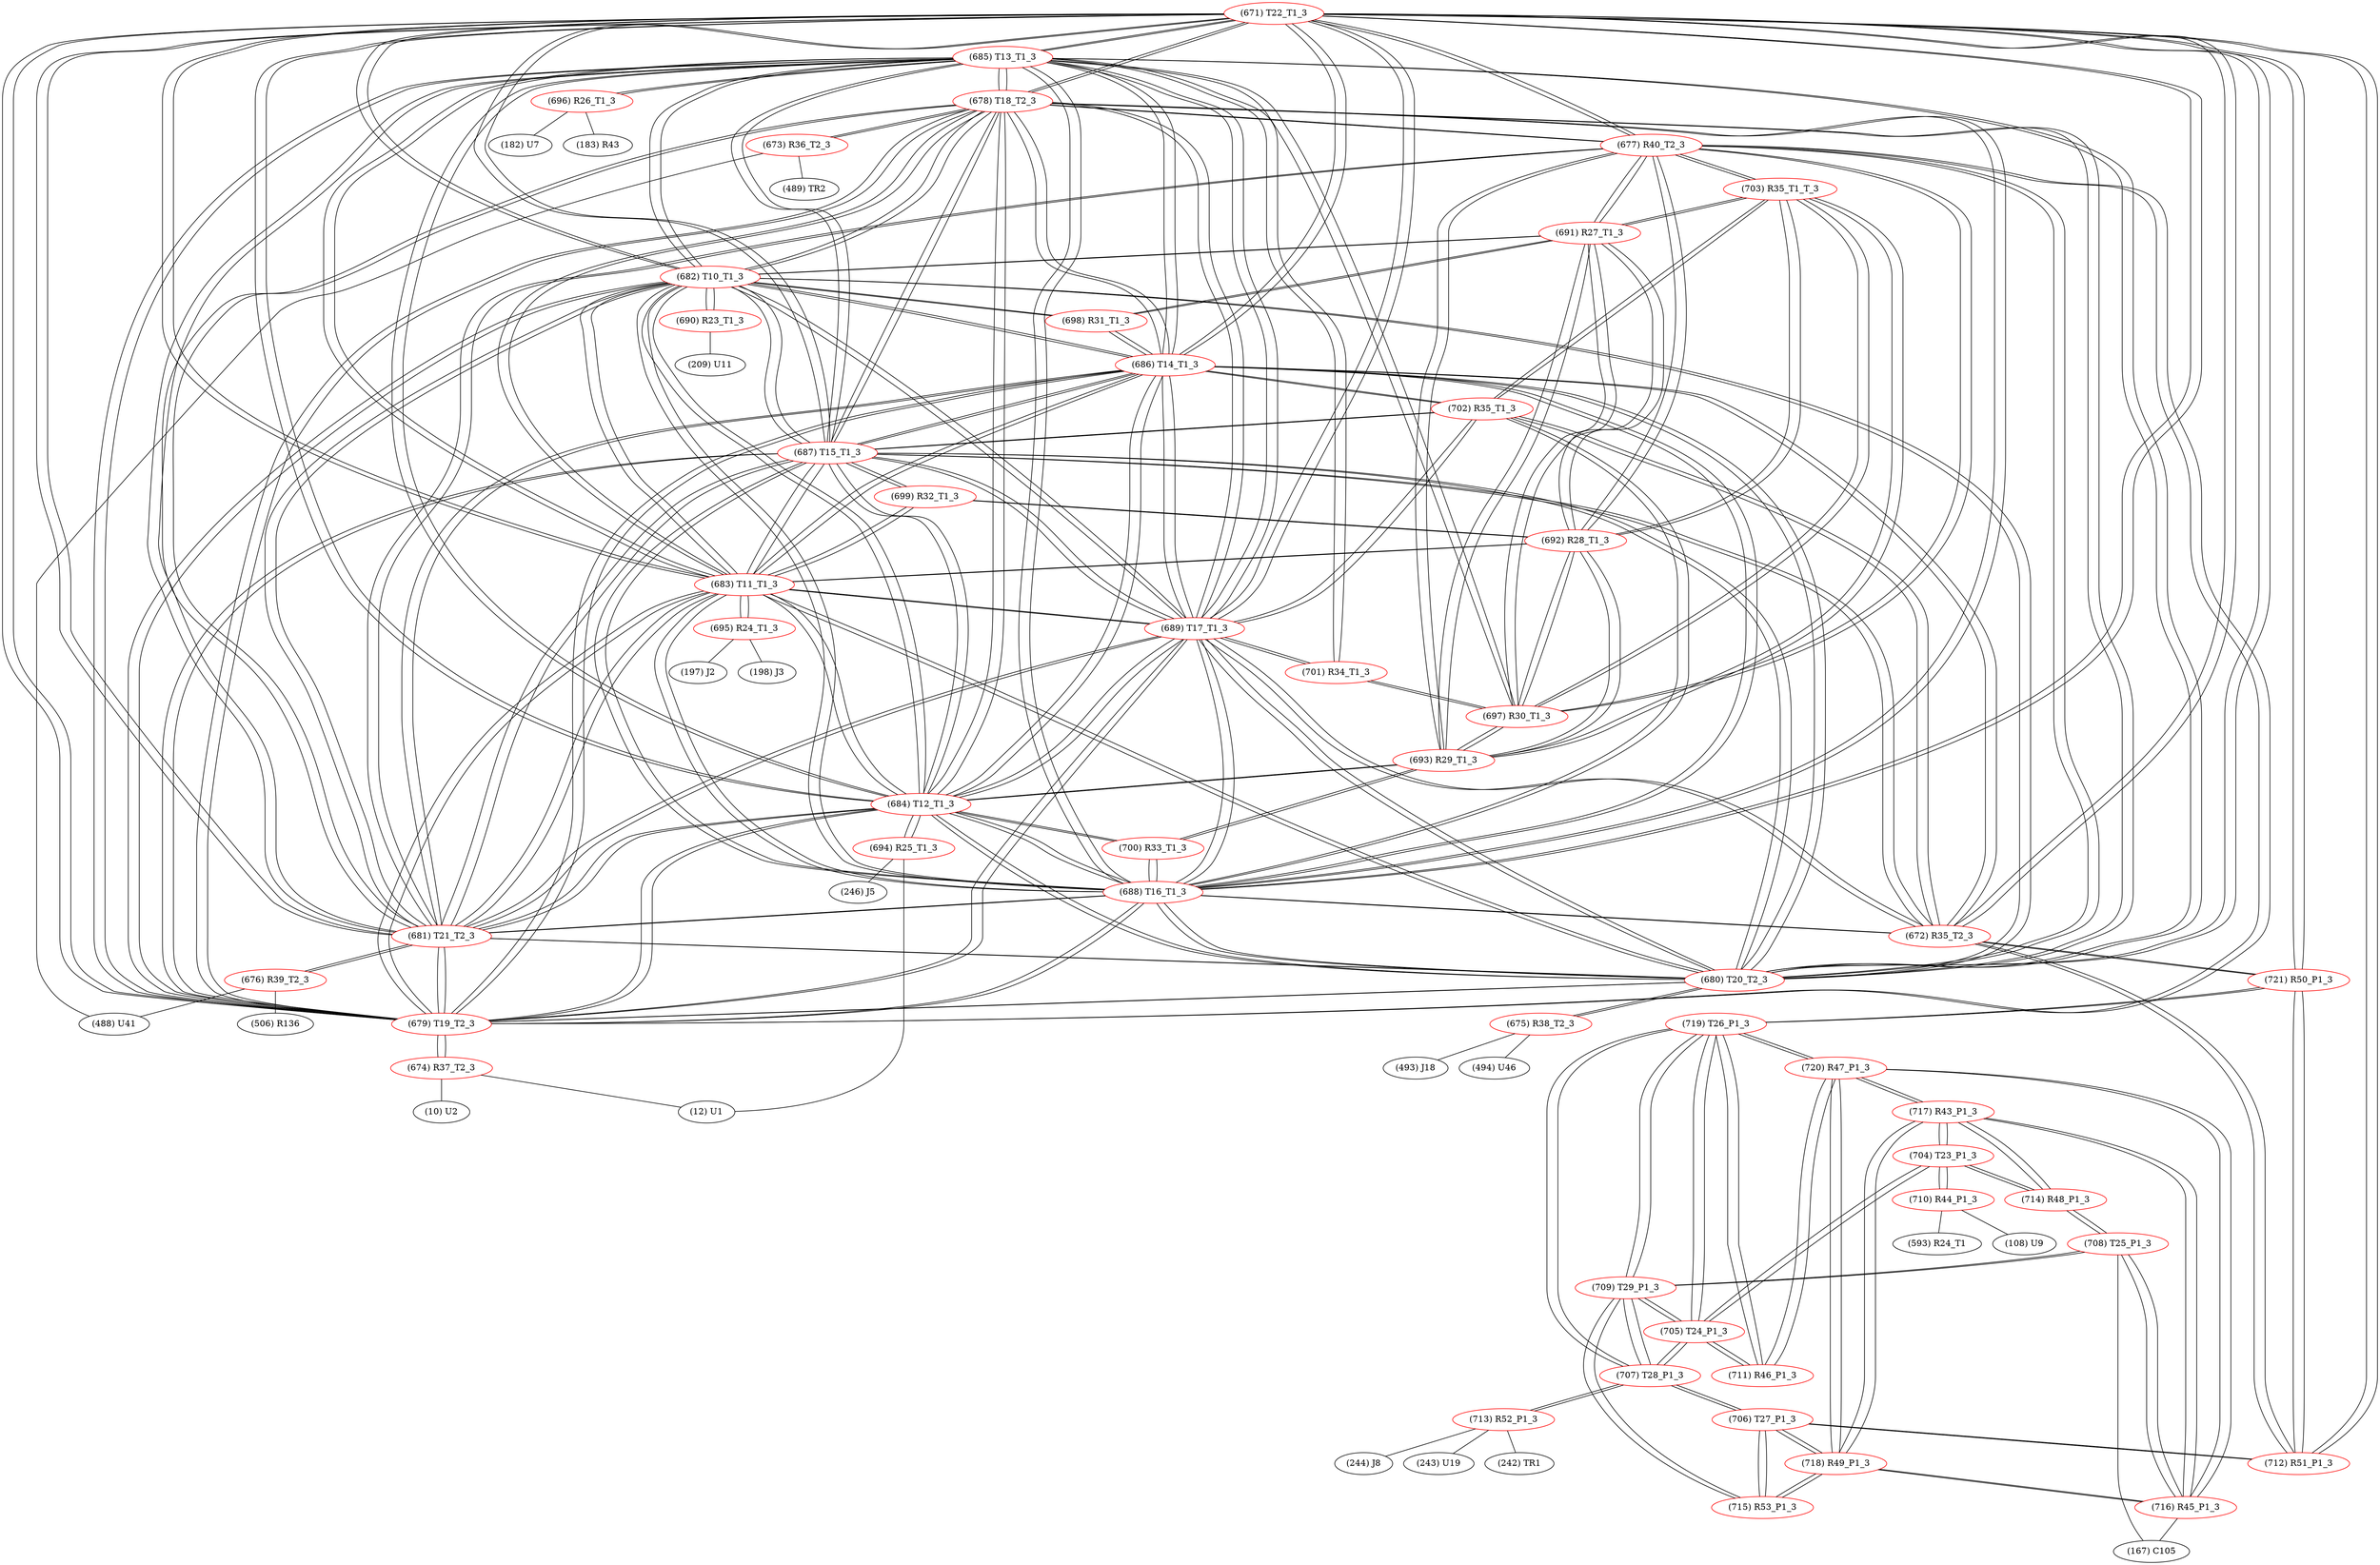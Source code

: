 graph {
	671 [label="(671) T22_T1_3" color=red]
	685 [label="(685) T13_T1_3"]
	678 [label="(678) T18_T2_3"]
	679 [label="(679) T19_T2_3"]
	684 [label="(684) T12_T1_3"]
	687 [label="(687) T15_T1_3"]
	686 [label="(686) T14_T1_3"]
	680 [label="(680) T20_T2_3"]
	681 [label="(681) T21_T2_3"]
	683 [label="(683) T11_T1_3"]
	682 [label="(682) T10_T1_3"]
	688 [label="(688) T16_T1_3"]
	689 [label="(689) T17_T1_3"]
	677 [label="(677) R40_T2_3"]
	712 [label="(712) R51_P1_3"]
	721 [label="(721) R50_P1_3"]
	672 [label="(672) R35_T2_3"]
	672 [label="(672) R35_T2_3" color=red]
	687 [label="(687) T15_T1_3"]
	688 [label="(688) T16_T1_3"]
	686 [label="(686) T14_T1_3"]
	689 [label="(689) T17_T1_3"]
	702 [label="(702) R35_T1_3"]
	712 [label="(712) R51_P1_3"]
	721 [label="(721) R50_P1_3"]
	671 [label="(671) T22_T1_3"]
	673 [label="(673) R36_T2_3" color=red]
	489 [label="(489) TR2"]
	488 [label="(488) U41"]
	678 [label="(678) T18_T2_3"]
	674 [label="(674) R37_T2_3" color=red]
	10 [label="(10) U2"]
	12 [label="(12) U1"]
	679 [label="(679) T19_T2_3"]
	675 [label="(675) R38_T2_3" color=red]
	493 [label="(493) J18"]
	494 [label="(494) U46"]
	680 [label="(680) T20_T2_3"]
	676 [label="(676) R39_T2_3" color=red]
	488 [label="(488) U41"]
	506 [label="(506) R136"]
	681 [label="(681) T21_T2_3"]
	677 [label="(677) R40_T2_3" color=red]
	679 [label="(679) T19_T2_3"]
	680 [label="(680) T20_T2_3"]
	681 [label="(681) T21_T2_3"]
	671 [label="(671) T22_T1_3"]
	678 [label="(678) T18_T2_3"]
	693 [label="(693) R29_T1_3"]
	692 [label="(692) R28_T1_3"]
	697 [label="(697) R30_T1_3"]
	691 [label="(691) R27_T1_3"]
	703 [label="(703) R35_T1_T_3"]
	678 [label="(678) T18_T2_3" color=red]
	685 [label="(685) T13_T1_3"]
	679 [label="(679) T19_T2_3"]
	684 [label="(684) T12_T1_3"]
	687 [label="(687) T15_T1_3"]
	686 [label="(686) T14_T1_3"]
	680 [label="(680) T20_T2_3"]
	681 [label="(681) T21_T2_3"]
	683 [label="(683) T11_T1_3"]
	682 [label="(682) T10_T1_3"]
	671 [label="(671) T22_T1_3"]
	688 [label="(688) T16_T1_3"]
	689 [label="(689) T17_T1_3"]
	677 [label="(677) R40_T2_3"]
	673 [label="(673) R36_T2_3"]
	679 [label="(679) T19_T2_3" color=red]
	685 [label="(685) T13_T1_3"]
	678 [label="(678) T18_T2_3"]
	684 [label="(684) T12_T1_3"]
	687 [label="(687) T15_T1_3"]
	686 [label="(686) T14_T1_3"]
	680 [label="(680) T20_T2_3"]
	681 [label="(681) T21_T2_3"]
	683 [label="(683) T11_T1_3"]
	682 [label="(682) T10_T1_3"]
	671 [label="(671) T22_T1_3"]
	688 [label="(688) T16_T1_3"]
	689 [label="(689) T17_T1_3"]
	677 [label="(677) R40_T2_3"]
	674 [label="(674) R37_T2_3"]
	680 [label="(680) T20_T2_3" color=red]
	685 [label="(685) T13_T1_3"]
	678 [label="(678) T18_T2_3"]
	679 [label="(679) T19_T2_3"]
	684 [label="(684) T12_T1_3"]
	687 [label="(687) T15_T1_3"]
	686 [label="(686) T14_T1_3"]
	681 [label="(681) T21_T2_3"]
	683 [label="(683) T11_T1_3"]
	682 [label="(682) T10_T1_3"]
	671 [label="(671) T22_T1_3"]
	688 [label="(688) T16_T1_3"]
	689 [label="(689) T17_T1_3"]
	677 [label="(677) R40_T2_3"]
	675 [label="(675) R38_T2_3"]
	681 [label="(681) T21_T2_3" color=red]
	685 [label="(685) T13_T1_3"]
	678 [label="(678) T18_T2_3"]
	679 [label="(679) T19_T2_3"]
	684 [label="(684) T12_T1_3"]
	687 [label="(687) T15_T1_3"]
	686 [label="(686) T14_T1_3"]
	680 [label="(680) T20_T2_3"]
	683 [label="(683) T11_T1_3"]
	682 [label="(682) T10_T1_3"]
	671 [label="(671) T22_T1_3"]
	688 [label="(688) T16_T1_3"]
	689 [label="(689) T17_T1_3"]
	677 [label="(677) R40_T2_3"]
	676 [label="(676) R39_T2_3"]
	682 [label="(682) T10_T1_3" color=red]
	685 [label="(685) T13_T1_3"]
	678 [label="(678) T18_T2_3"]
	679 [label="(679) T19_T2_3"]
	684 [label="(684) T12_T1_3"]
	687 [label="(687) T15_T1_3"]
	686 [label="(686) T14_T1_3"]
	680 [label="(680) T20_T2_3"]
	681 [label="(681) T21_T2_3"]
	683 [label="(683) T11_T1_3"]
	671 [label="(671) T22_T1_3"]
	688 [label="(688) T16_T1_3"]
	689 [label="(689) T17_T1_3"]
	690 [label="(690) R23_T1_3"]
	691 [label="(691) R27_T1_3"]
	698 [label="(698) R31_T1_3"]
	683 [label="(683) T11_T1_3" color=red]
	685 [label="(685) T13_T1_3"]
	678 [label="(678) T18_T2_3"]
	679 [label="(679) T19_T2_3"]
	684 [label="(684) T12_T1_3"]
	687 [label="(687) T15_T1_3"]
	686 [label="(686) T14_T1_3"]
	680 [label="(680) T20_T2_3"]
	681 [label="(681) T21_T2_3"]
	682 [label="(682) T10_T1_3"]
	671 [label="(671) T22_T1_3"]
	688 [label="(688) T16_T1_3"]
	689 [label="(689) T17_T1_3"]
	695 [label="(695) R24_T1_3"]
	699 [label="(699) R32_T1_3"]
	692 [label="(692) R28_T1_3"]
	684 [label="(684) T12_T1_3" color=red]
	685 [label="(685) T13_T1_3"]
	678 [label="(678) T18_T2_3"]
	679 [label="(679) T19_T2_3"]
	687 [label="(687) T15_T1_3"]
	686 [label="(686) T14_T1_3"]
	680 [label="(680) T20_T2_3"]
	681 [label="(681) T21_T2_3"]
	683 [label="(683) T11_T1_3"]
	682 [label="(682) T10_T1_3"]
	671 [label="(671) T22_T1_3"]
	688 [label="(688) T16_T1_3"]
	689 [label="(689) T17_T1_3"]
	700 [label="(700) R33_T1_3"]
	693 [label="(693) R29_T1_3"]
	694 [label="(694) R25_T1_3"]
	685 [label="(685) T13_T1_3" color=red]
	678 [label="(678) T18_T2_3"]
	679 [label="(679) T19_T2_3"]
	684 [label="(684) T12_T1_3"]
	687 [label="(687) T15_T1_3"]
	686 [label="(686) T14_T1_3"]
	680 [label="(680) T20_T2_3"]
	681 [label="(681) T21_T2_3"]
	683 [label="(683) T11_T1_3"]
	682 [label="(682) T10_T1_3"]
	671 [label="(671) T22_T1_3"]
	688 [label="(688) T16_T1_3"]
	689 [label="(689) T17_T1_3"]
	697 [label="(697) R30_T1_3"]
	701 [label="(701) R34_T1_3"]
	696 [label="(696) R26_T1_3"]
	686 [label="(686) T14_T1_3" color=red]
	685 [label="(685) T13_T1_3"]
	678 [label="(678) T18_T2_3"]
	679 [label="(679) T19_T2_3"]
	684 [label="(684) T12_T1_3"]
	687 [label="(687) T15_T1_3"]
	680 [label="(680) T20_T2_3"]
	681 [label="(681) T21_T2_3"]
	683 [label="(683) T11_T1_3"]
	682 [label="(682) T10_T1_3"]
	671 [label="(671) T22_T1_3"]
	688 [label="(688) T16_T1_3"]
	689 [label="(689) T17_T1_3"]
	672 [label="(672) R35_T2_3"]
	702 [label="(702) R35_T1_3"]
	698 [label="(698) R31_T1_3"]
	687 [label="(687) T15_T1_3" color=red]
	685 [label="(685) T13_T1_3"]
	678 [label="(678) T18_T2_3"]
	679 [label="(679) T19_T2_3"]
	684 [label="(684) T12_T1_3"]
	686 [label="(686) T14_T1_3"]
	680 [label="(680) T20_T2_3"]
	681 [label="(681) T21_T2_3"]
	683 [label="(683) T11_T1_3"]
	682 [label="(682) T10_T1_3"]
	671 [label="(671) T22_T1_3"]
	688 [label="(688) T16_T1_3"]
	689 [label="(689) T17_T1_3"]
	672 [label="(672) R35_T2_3"]
	702 [label="(702) R35_T1_3"]
	699 [label="(699) R32_T1_3"]
	688 [label="(688) T16_T1_3" color=red]
	685 [label="(685) T13_T1_3"]
	678 [label="(678) T18_T2_3"]
	679 [label="(679) T19_T2_3"]
	684 [label="(684) T12_T1_3"]
	687 [label="(687) T15_T1_3"]
	686 [label="(686) T14_T1_3"]
	680 [label="(680) T20_T2_3"]
	681 [label="(681) T21_T2_3"]
	683 [label="(683) T11_T1_3"]
	682 [label="(682) T10_T1_3"]
	671 [label="(671) T22_T1_3"]
	689 [label="(689) T17_T1_3"]
	672 [label="(672) R35_T2_3"]
	702 [label="(702) R35_T1_3"]
	700 [label="(700) R33_T1_3"]
	689 [label="(689) T17_T1_3" color=red]
	685 [label="(685) T13_T1_3"]
	678 [label="(678) T18_T2_3"]
	679 [label="(679) T19_T2_3"]
	684 [label="(684) T12_T1_3"]
	687 [label="(687) T15_T1_3"]
	686 [label="(686) T14_T1_3"]
	680 [label="(680) T20_T2_3"]
	681 [label="(681) T21_T2_3"]
	683 [label="(683) T11_T1_3"]
	682 [label="(682) T10_T1_3"]
	671 [label="(671) T22_T1_3"]
	688 [label="(688) T16_T1_3"]
	672 [label="(672) R35_T2_3"]
	702 [label="(702) R35_T1_3"]
	701 [label="(701) R34_T1_3"]
	690 [label="(690) R23_T1_3" color=red]
	209 [label="(209) U11"]
	682 [label="(682) T10_T1_3"]
	691 [label="(691) R27_T1_3" color=red]
	677 [label="(677) R40_T2_3"]
	693 [label="(693) R29_T1_3"]
	692 [label="(692) R28_T1_3"]
	697 [label="(697) R30_T1_3"]
	703 [label="(703) R35_T1_T_3"]
	682 [label="(682) T10_T1_3"]
	698 [label="(698) R31_T1_3"]
	692 [label="(692) R28_T1_3" color=red]
	677 [label="(677) R40_T2_3"]
	693 [label="(693) R29_T1_3"]
	697 [label="(697) R30_T1_3"]
	691 [label="(691) R27_T1_3"]
	703 [label="(703) R35_T1_T_3"]
	699 [label="(699) R32_T1_3"]
	683 [label="(683) T11_T1_3"]
	693 [label="(693) R29_T1_3" color=red]
	677 [label="(677) R40_T2_3"]
	692 [label="(692) R28_T1_3"]
	697 [label="(697) R30_T1_3"]
	691 [label="(691) R27_T1_3"]
	703 [label="(703) R35_T1_T_3"]
	700 [label="(700) R33_T1_3"]
	684 [label="(684) T12_T1_3"]
	694 [label="(694) R25_T1_3" color=red]
	12 [label="(12) U1"]
	246 [label="(246) J5"]
	684 [label="(684) T12_T1_3"]
	695 [label="(695) R24_T1_3" color=red]
	197 [label="(197) J2"]
	198 [label="(198) J3"]
	683 [label="(683) T11_T1_3"]
	696 [label="(696) R26_T1_3" color=red]
	182 [label="(182) U7"]
	183 [label="(183) R43"]
	685 [label="(685) T13_T1_3"]
	697 [label="(697) R30_T1_3" color=red]
	677 [label="(677) R40_T2_3"]
	693 [label="(693) R29_T1_3"]
	692 [label="(692) R28_T1_3"]
	691 [label="(691) R27_T1_3"]
	703 [label="(703) R35_T1_T_3"]
	701 [label="(701) R34_T1_3"]
	685 [label="(685) T13_T1_3"]
	698 [label="(698) R31_T1_3" color=red]
	691 [label="(691) R27_T1_3"]
	682 [label="(682) T10_T1_3"]
	686 [label="(686) T14_T1_3"]
	699 [label="(699) R32_T1_3" color=red]
	687 [label="(687) T15_T1_3"]
	683 [label="(683) T11_T1_3"]
	692 [label="(692) R28_T1_3"]
	700 [label="(700) R33_T1_3" color=red]
	688 [label="(688) T16_T1_3"]
	684 [label="(684) T12_T1_3"]
	693 [label="(693) R29_T1_3"]
	701 [label="(701) R34_T1_3" color=red]
	689 [label="(689) T17_T1_3"]
	697 [label="(697) R30_T1_3"]
	685 [label="(685) T13_T1_3"]
	702 [label="(702) R35_T1_3" color=red]
	687 [label="(687) T15_T1_3"]
	688 [label="(688) T16_T1_3"]
	686 [label="(686) T14_T1_3"]
	689 [label="(689) T17_T1_3"]
	672 [label="(672) R35_T2_3"]
	703 [label="(703) R35_T1_T_3"]
	703 [label="(703) R35_T1_T_3" color=red]
	677 [label="(677) R40_T2_3"]
	693 [label="(693) R29_T1_3"]
	692 [label="(692) R28_T1_3"]
	697 [label="(697) R30_T1_3"]
	691 [label="(691) R27_T1_3"]
	702 [label="(702) R35_T1_3"]
	704 [label="(704) T23_P1_3" color=red]
	714 [label="(714) R48_P1_3"]
	717 [label="(717) R43_P1_3"]
	705 [label="(705) T24_P1_3"]
	710 [label="(710) R44_P1_3"]
	705 [label="(705) T24_P1_3" color=red]
	719 [label="(719) T26_P1_3"]
	709 [label="(709) T29_P1_3"]
	707 [label="(707) T28_P1_3"]
	711 [label="(711) R46_P1_3"]
	704 [label="(704) T23_P1_3"]
	706 [label="(706) T27_P1_3" color=red]
	712 [label="(712) R51_P1_3"]
	707 [label="(707) T28_P1_3"]
	715 [label="(715) R53_P1_3"]
	718 [label="(718) R49_P1_3"]
	707 [label="(707) T28_P1_3" color=red]
	719 [label="(719) T26_P1_3"]
	705 [label="(705) T24_P1_3"]
	709 [label="(709) T29_P1_3"]
	713 [label="(713) R52_P1_3"]
	706 [label="(706) T27_P1_3"]
	708 [label="(708) T25_P1_3" color=red]
	709 [label="(709) T29_P1_3"]
	714 [label="(714) R48_P1_3"]
	716 [label="(716) R45_P1_3"]
	167 [label="(167) C105"]
	709 [label="(709) T29_P1_3" color=red]
	719 [label="(719) T26_P1_3"]
	705 [label="(705) T24_P1_3"]
	707 [label="(707) T28_P1_3"]
	708 [label="(708) T25_P1_3"]
	715 [label="(715) R53_P1_3"]
	710 [label="(710) R44_P1_3" color=red]
	108 [label="(108) U9"]
	593 [label="(593) R24_T1"]
	704 [label="(704) T23_P1_3"]
	711 [label="(711) R46_P1_3" color=red]
	719 [label="(719) T26_P1_3"]
	720 [label="(720) R47_P1_3"]
	705 [label="(705) T24_P1_3"]
	712 [label="(712) R51_P1_3" color=red]
	706 [label="(706) T27_P1_3"]
	721 [label="(721) R50_P1_3"]
	671 [label="(671) T22_T1_3"]
	672 [label="(672) R35_T2_3"]
	713 [label="(713) R52_P1_3" color=red]
	244 [label="(244) J8"]
	243 [label="(243) U19"]
	242 [label="(242) TR1"]
	707 [label="(707) T28_P1_3"]
	714 [label="(714) R48_P1_3" color=red]
	708 [label="(708) T25_P1_3"]
	704 [label="(704) T23_P1_3"]
	717 [label="(717) R43_P1_3"]
	715 [label="(715) R53_P1_3" color=red]
	709 [label="(709) T29_P1_3"]
	706 [label="(706) T27_P1_3"]
	718 [label="(718) R49_P1_3"]
	716 [label="(716) R45_P1_3" color=red]
	720 [label="(720) R47_P1_3"]
	717 [label="(717) R43_P1_3"]
	718 [label="(718) R49_P1_3"]
	708 [label="(708) T25_P1_3"]
	167 [label="(167) C105"]
	717 [label="(717) R43_P1_3" color=red]
	714 [label="(714) R48_P1_3"]
	704 [label="(704) T23_P1_3"]
	720 [label="(720) R47_P1_3"]
	716 [label="(716) R45_P1_3"]
	718 [label="(718) R49_P1_3"]
	718 [label="(718) R49_P1_3" color=red]
	720 [label="(720) R47_P1_3"]
	716 [label="(716) R45_P1_3"]
	717 [label="(717) R43_P1_3"]
	706 [label="(706) T27_P1_3"]
	715 [label="(715) R53_P1_3"]
	719 [label="(719) T26_P1_3" color=red]
	721 [label="(721) R50_P1_3"]
	705 [label="(705) T24_P1_3"]
	709 [label="(709) T29_P1_3"]
	707 [label="(707) T28_P1_3"]
	711 [label="(711) R46_P1_3"]
	720 [label="(720) R47_P1_3"]
	720 [label="(720) R47_P1_3" color=red]
	716 [label="(716) R45_P1_3"]
	717 [label="(717) R43_P1_3"]
	718 [label="(718) R49_P1_3"]
	719 [label="(719) T26_P1_3"]
	711 [label="(711) R46_P1_3"]
	721 [label="(721) R50_P1_3" color=red]
	719 [label="(719) T26_P1_3"]
	712 [label="(712) R51_P1_3"]
	671 [label="(671) T22_T1_3"]
	672 [label="(672) R35_T2_3"]
	671 -- 685
	671 -- 678
	671 -- 679
	671 -- 684
	671 -- 687
	671 -- 686
	671 -- 680
	671 -- 681
	671 -- 683
	671 -- 682
	671 -- 688
	671 -- 689
	671 -- 677
	671 -- 712
	671 -- 721
	671 -- 672
	672 -- 687
	672 -- 688
	672 -- 686
	672 -- 689
	672 -- 702
	672 -- 712
	672 -- 721
	672 -- 671
	673 -- 489
	673 -- 488
	673 -- 678
	674 -- 10
	674 -- 12
	674 -- 679
	675 -- 493
	675 -- 494
	675 -- 680
	676 -- 488
	676 -- 506
	676 -- 681
	677 -- 679
	677 -- 680
	677 -- 681
	677 -- 671
	677 -- 678
	677 -- 693
	677 -- 692
	677 -- 697
	677 -- 691
	677 -- 703
	678 -- 685
	678 -- 679
	678 -- 684
	678 -- 687
	678 -- 686
	678 -- 680
	678 -- 681
	678 -- 683
	678 -- 682
	678 -- 671
	678 -- 688
	678 -- 689
	678 -- 677
	678 -- 673
	679 -- 685
	679 -- 678
	679 -- 684
	679 -- 687
	679 -- 686
	679 -- 680
	679 -- 681
	679 -- 683
	679 -- 682
	679 -- 671
	679 -- 688
	679 -- 689
	679 -- 677
	679 -- 674
	680 -- 685
	680 -- 678
	680 -- 679
	680 -- 684
	680 -- 687
	680 -- 686
	680 -- 681
	680 -- 683
	680 -- 682
	680 -- 671
	680 -- 688
	680 -- 689
	680 -- 677
	680 -- 675
	681 -- 685
	681 -- 678
	681 -- 679
	681 -- 684
	681 -- 687
	681 -- 686
	681 -- 680
	681 -- 683
	681 -- 682
	681 -- 671
	681 -- 688
	681 -- 689
	681 -- 677
	681 -- 676
	682 -- 685
	682 -- 678
	682 -- 679
	682 -- 684
	682 -- 687
	682 -- 686
	682 -- 680
	682 -- 681
	682 -- 683
	682 -- 671
	682 -- 688
	682 -- 689
	682 -- 690
	682 -- 691
	682 -- 698
	683 -- 685
	683 -- 678
	683 -- 679
	683 -- 684
	683 -- 687
	683 -- 686
	683 -- 680
	683 -- 681
	683 -- 682
	683 -- 671
	683 -- 688
	683 -- 689
	683 -- 695
	683 -- 699
	683 -- 692
	684 -- 685
	684 -- 678
	684 -- 679
	684 -- 687
	684 -- 686
	684 -- 680
	684 -- 681
	684 -- 683
	684 -- 682
	684 -- 671
	684 -- 688
	684 -- 689
	684 -- 700
	684 -- 693
	684 -- 694
	685 -- 678
	685 -- 679
	685 -- 684
	685 -- 687
	685 -- 686
	685 -- 680
	685 -- 681
	685 -- 683
	685 -- 682
	685 -- 671
	685 -- 688
	685 -- 689
	685 -- 697
	685 -- 701
	685 -- 696
	686 -- 685
	686 -- 678
	686 -- 679
	686 -- 684
	686 -- 687
	686 -- 680
	686 -- 681
	686 -- 683
	686 -- 682
	686 -- 671
	686 -- 688
	686 -- 689
	686 -- 672
	686 -- 702
	686 -- 698
	687 -- 685
	687 -- 678
	687 -- 679
	687 -- 684
	687 -- 686
	687 -- 680
	687 -- 681
	687 -- 683
	687 -- 682
	687 -- 671
	687 -- 688
	687 -- 689
	687 -- 672
	687 -- 702
	687 -- 699
	688 -- 685
	688 -- 678
	688 -- 679
	688 -- 684
	688 -- 687
	688 -- 686
	688 -- 680
	688 -- 681
	688 -- 683
	688 -- 682
	688 -- 671
	688 -- 689
	688 -- 672
	688 -- 702
	688 -- 700
	689 -- 685
	689 -- 678
	689 -- 679
	689 -- 684
	689 -- 687
	689 -- 686
	689 -- 680
	689 -- 681
	689 -- 683
	689 -- 682
	689 -- 671
	689 -- 688
	689 -- 672
	689 -- 702
	689 -- 701
	690 -- 209
	690 -- 682
	691 -- 677
	691 -- 693
	691 -- 692
	691 -- 697
	691 -- 703
	691 -- 682
	691 -- 698
	692 -- 677
	692 -- 693
	692 -- 697
	692 -- 691
	692 -- 703
	692 -- 699
	692 -- 683
	693 -- 677
	693 -- 692
	693 -- 697
	693 -- 691
	693 -- 703
	693 -- 700
	693 -- 684
	694 -- 12
	694 -- 246
	694 -- 684
	695 -- 197
	695 -- 198
	695 -- 683
	696 -- 182
	696 -- 183
	696 -- 685
	697 -- 677
	697 -- 693
	697 -- 692
	697 -- 691
	697 -- 703
	697 -- 701
	697 -- 685
	698 -- 691
	698 -- 682
	698 -- 686
	699 -- 687
	699 -- 683
	699 -- 692
	700 -- 688
	700 -- 684
	700 -- 693
	701 -- 689
	701 -- 697
	701 -- 685
	702 -- 687
	702 -- 688
	702 -- 686
	702 -- 689
	702 -- 672
	702 -- 703
	703 -- 677
	703 -- 693
	703 -- 692
	703 -- 697
	703 -- 691
	703 -- 702
	704 -- 714
	704 -- 717
	704 -- 705
	704 -- 710
	705 -- 719
	705 -- 709
	705 -- 707
	705 -- 711
	705 -- 704
	706 -- 712
	706 -- 707
	706 -- 715
	706 -- 718
	707 -- 719
	707 -- 705
	707 -- 709
	707 -- 713
	707 -- 706
	708 -- 709
	708 -- 714
	708 -- 716
	708 -- 167
	709 -- 719
	709 -- 705
	709 -- 707
	709 -- 708
	709 -- 715
	710 -- 108
	710 -- 593
	710 -- 704
	711 -- 719
	711 -- 720
	711 -- 705
	712 -- 706
	712 -- 721
	712 -- 671
	712 -- 672
	713 -- 244
	713 -- 243
	713 -- 242
	713 -- 707
	714 -- 708
	714 -- 704
	714 -- 717
	715 -- 709
	715 -- 706
	715 -- 718
	716 -- 720
	716 -- 717
	716 -- 718
	716 -- 708
	716 -- 167
	717 -- 714
	717 -- 704
	717 -- 720
	717 -- 716
	717 -- 718
	718 -- 720
	718 -- 716
	718 -- 717
	718 -- 706
	718 -- 715
	719 -- 721
	719 -- 705
	719 -- 709
	719 -- 707
	719 -- 711
	719 -- 720
	720 -- 716
	720 -- 717
	720 -- 718
	720 -- 719
	720 -- 711
	721 -- 719
	721 -- 712
	721 -- 671
	721 -- 672
}